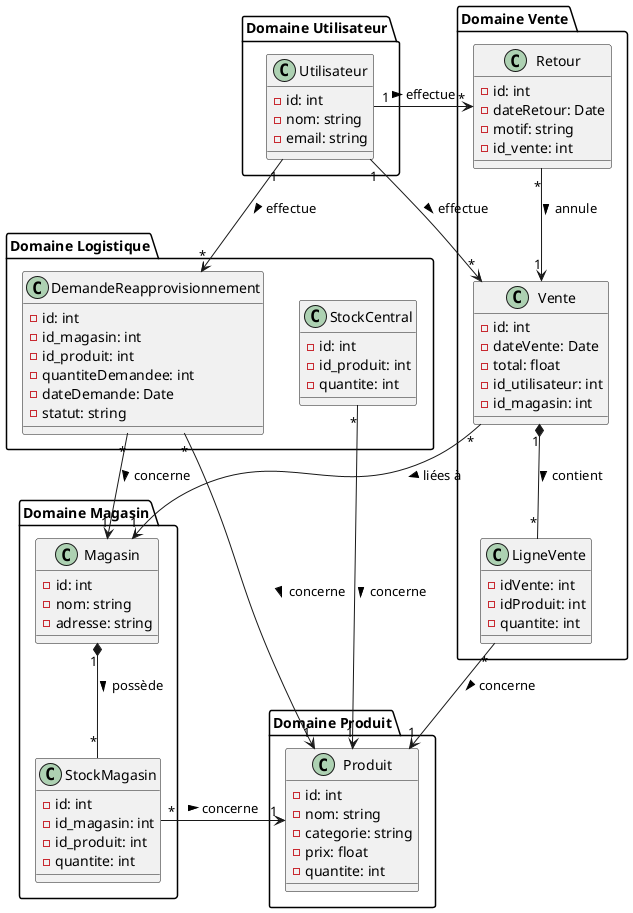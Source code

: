 @startuml DiagrammeClasses

package "Domaine Utilisateur" {
  class Utilisateur {
  - id: int
  - nom: string
  - email: string
  }
}

package "Domaine Produit" {
  class Produit {
    - id: int
    - nom: string
    - categorie: string
    - prix: float
    - quantite: int
  }
}
package "Domaine Magasin" {
  class Magasin {
    - id: int
    - nom: string
    - adresse: string
  }

  class StockMagasin {
    - id: int
    - id_magasin: int
    - id_produit: int
    - quantite: int
  }
}

package "Domaine Vente" {
  class Vente {
    - id: int
    - dateVente: Date
    - total: float
    - id_utilisateur: int
    - id_magasin: int
  }

  class LigneVente {
    - idVente: int
    - idProduit: int
    - quantite: int
  }
  class Retour {
    - id: int
    - dateRetour: Date
    - motif: string
    - id_vente: int
  }
}

package "Domaine Logistique" {
  class StockCentral {
    - id: int
    - id_produit: int
    - quantite: int
  }

  class DemandeReapprovisionnement {
    - id: int
    - id_magasin: int
    - id_produit: int
    - quantiteDemandee: int
    - dateDemande: Date
    - statut: string
  }
}

Utilisateur "1" -right-> "*" Vente : effectue >
Utilisateur "1" -right-> "*" Retour : effectue >
Utilisateur "1" --> "*" DemandeReapprovisionnement : effectue >
Vente "1" *-- "*" LigneVente : contient >
LigneVente "*" --> "1" Produit : concerne >
Vente "*" --> "1" Magasin : liées à >
Retour "*" --> "1" Vente : annule >
Magasin "1" *-- "*" StockMagasin : possède >
StockMagasin "*" -right-> "1" Produit : concerne >
StockCentral "*" --> "1" Produit : concerne >
DemandeReapprovisionnement "*" --> "1" Magasin : concerne >
DemandeReapprovisionnement "*" --> "1" Produit : concerne >
@enduml